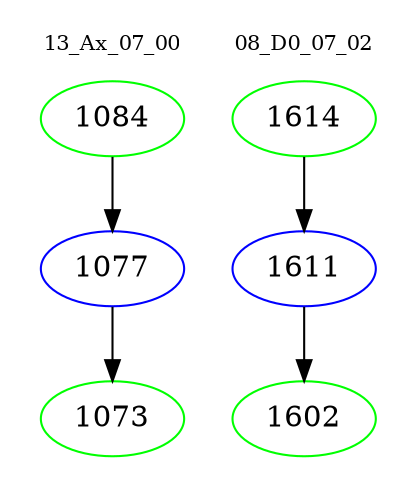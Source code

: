 digraph{
subgraph cluster_0 {
color = white
label = "13_Ax_07_00";
fontsize=10;
T0_1084 [label="1084", color="green"]
T0_1084 -> T0_1077 [color="black"]
T0_1077 [label="1077", color="blue"]
T0_1077 -> T0_1073 [color="black"]
T0_1073 [label="1073", color="green"]
}
subgraph cluster_1 {
color = white
label = "08_D0_07_02";
fontsize=10;
T1_1614 [label="1614", color="green"]
T1_1614 -> T1_1611 [color="black"]
T1_1611 [label="1611", color="blue"]
T1_1611 -> T1_1602 [color="black"]
T1_1602 [label="1602", color="green"]
}
}
